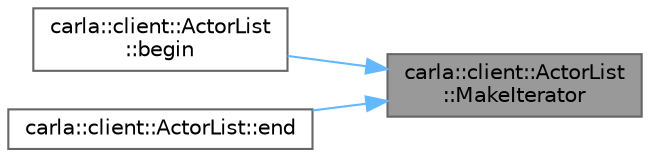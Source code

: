 digraph "carla::client::ActorList::MakeIterator"
{
 // INTERACTIVE_SVG=YES
 // LATEX_PDF_SIZE
  bgcolor="transparent";
  edge [fontname=Helvetica,fontsize=10,labelfontname=Helvetica,labelfontsize=10];
  node [fontname=Helvetica,fontsize=10,shape=box,height=0.2,width=0.4];
  rankdir="RL";
  Node1 [id="Node000001",label="carla::client::ActorList\l::MakeIterator",height=0.2,width=0.4,color="gray40", fillcolor="grey60", style="filled", fontcolor="black",tooltip=" "];
  Node1 -> Node2 [id="edge1_Node000001_Node000002",dir="back",color="steelblue1",style="solid",tooltip=" "];
  Node2 [id="Node000002",label="carla::client::ActorList\l::begin",height=0.2,width=0.4,color="grey40", fillcolor="white", style="filled",URL="$da/d51/classcarla_1_1client_1_1ActorList.html#a59dde2b15803e35946998e26f35317fe",tooltip=" "];
  Node1 -> Node3 [id="edge2_Node000001_Node000003",dir="back",color="steelblue1",style="solid",tooltip=" "];
  Node3 [id="Node000003",label="carla::client::ActorList::end",height=0.2,width=0.4,color="grey40", fillcolor="white", style="filled",URL="$da/d51/classcarla_1_1client_1_1ActorList.html#a6885669692ece2e7b1b6b22c41780291",tooltip=" "];
}
